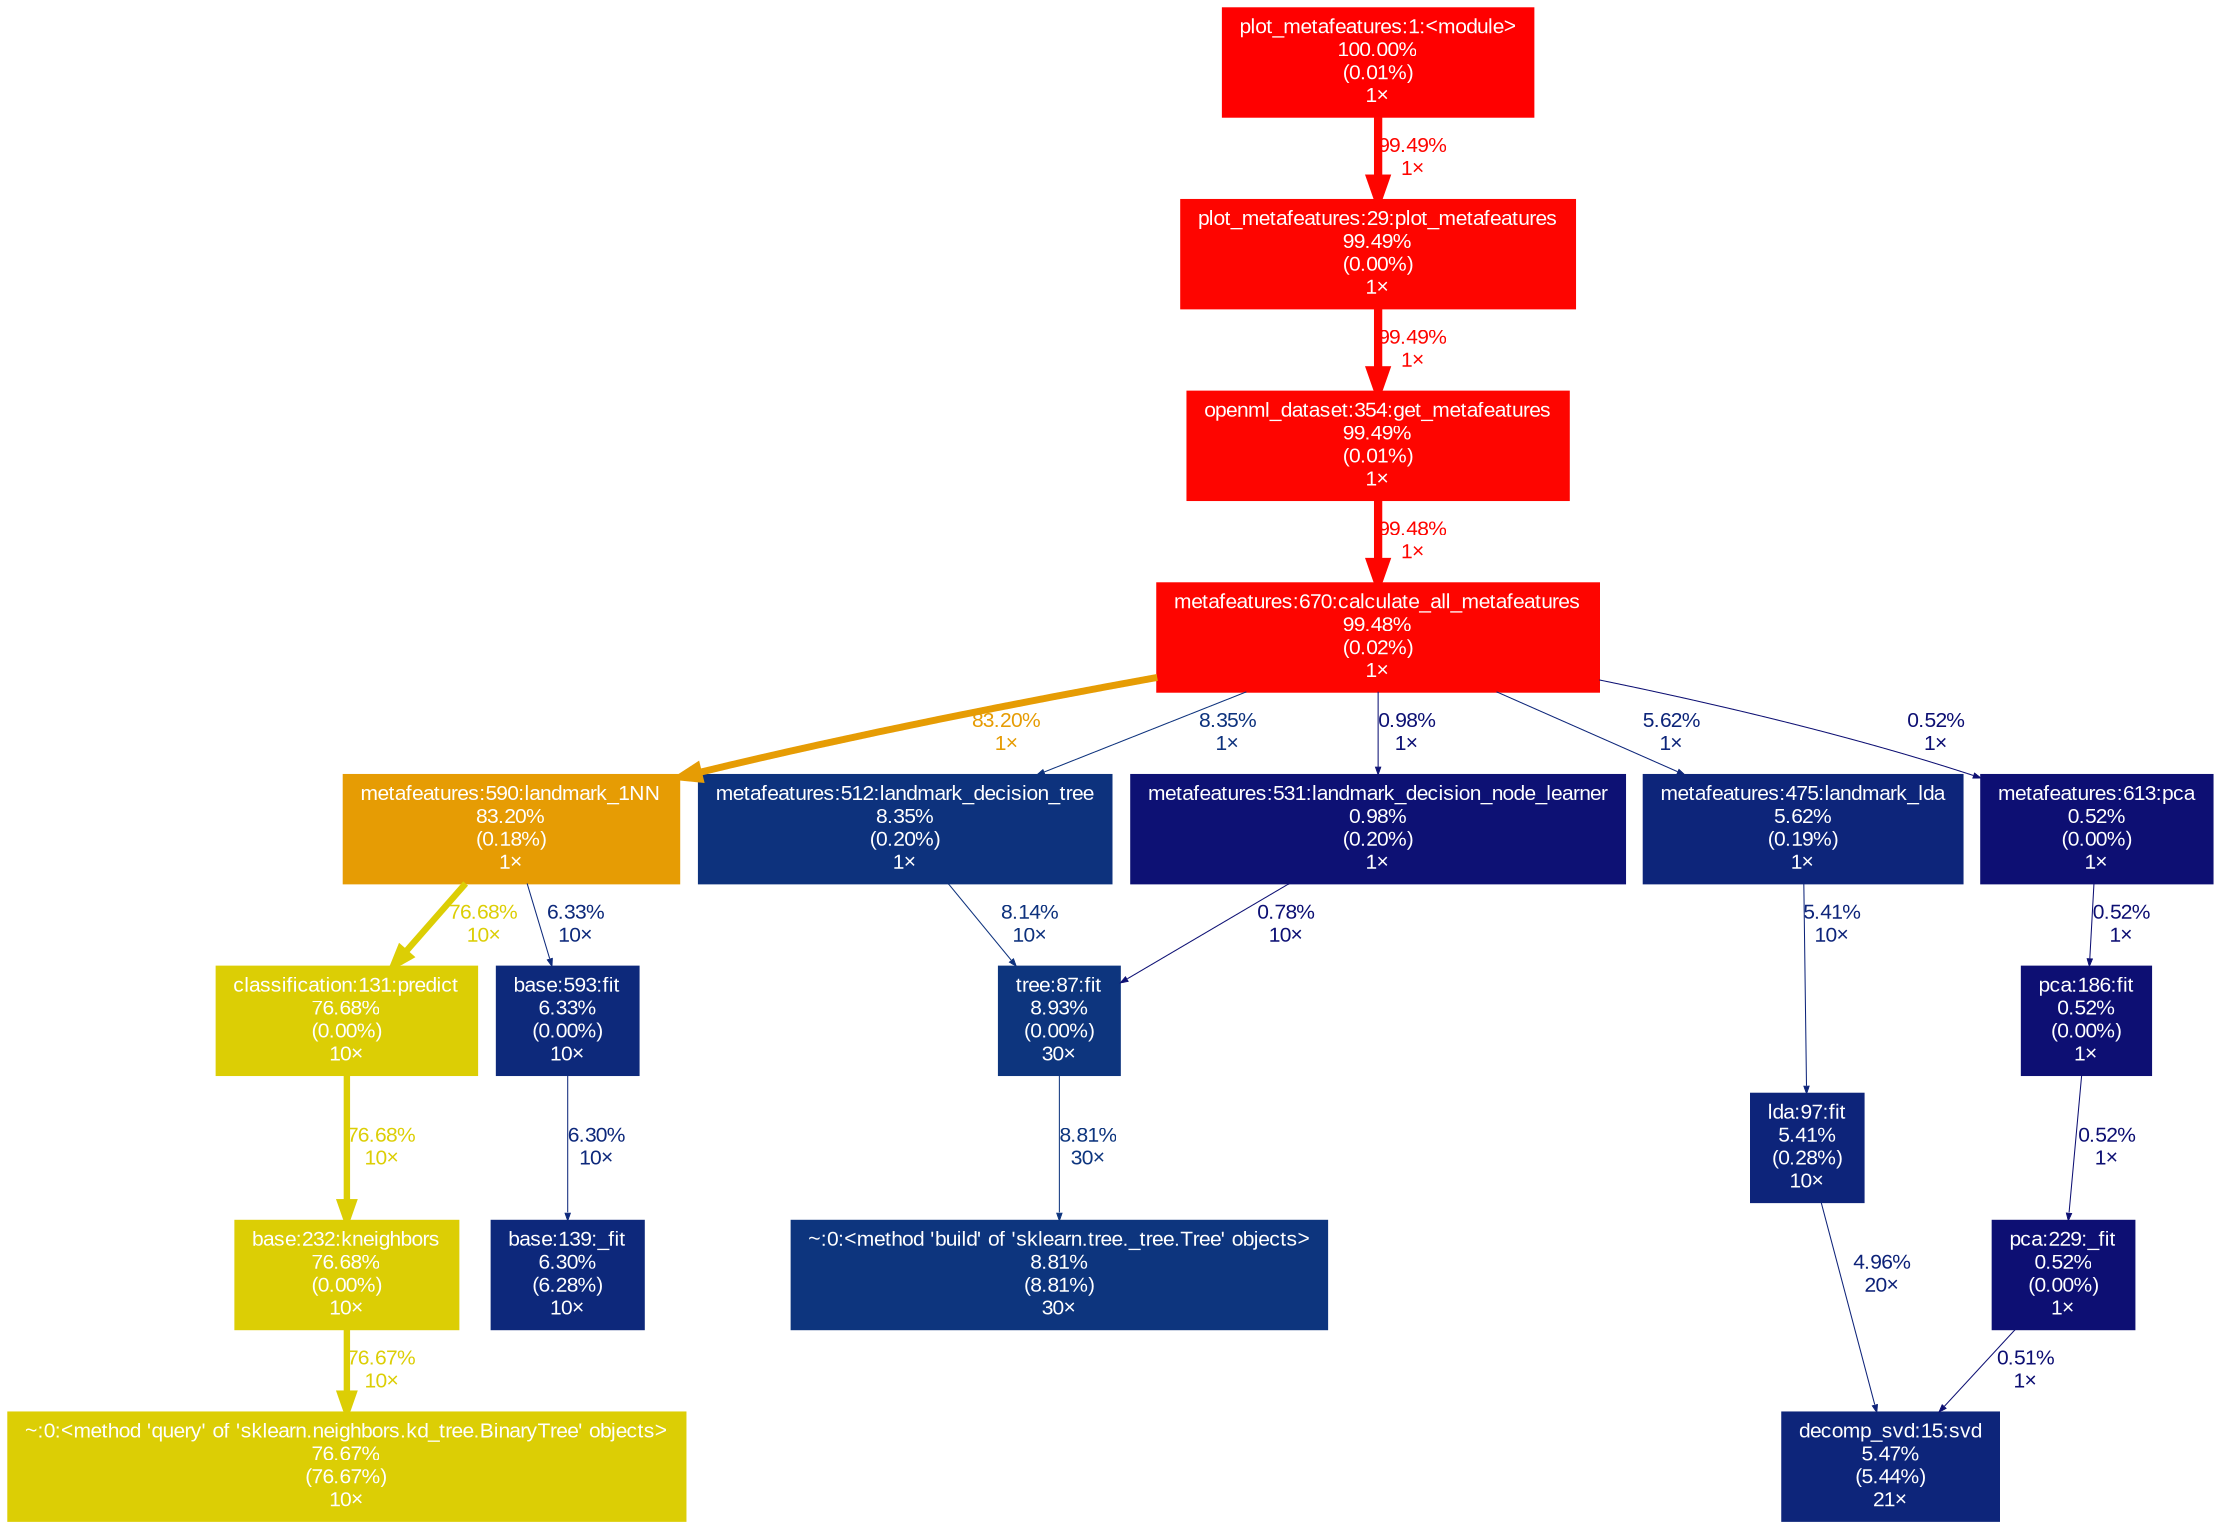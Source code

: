 digraph {
	graph [ranksep=0.25, fontname=Arial, nodesep=0.125];
	node [fontname=Arial, style=filled, height=0, width=0, shape=box, fontcolor=white];
	edge [fontname=Arial];
	31 [color="#fe0500", fontcolor="#ffffff", fontsize="10.00", label="metafeatures:670:calculate_all_metafeatures\n99.48%\n(0.02%)\n1×"];
	31 -> 1024 [color="#0d327d", label="8.35%\n1×", arrowsize="0.35", fontsize="10.00", fontcolor="#0d327d", labeldistance="0.50", penwidth="0.50"];
	31 -> 470 [color="#e69c04", label="83.20%\n1×", arrowsize="0.91", fontsize="10.00", fontcolor="#e69c04", labeldistance="3.33", penwidth="3.33"];
	31 -> 359 [color="#0d0f73", label="0.52%\n1×", arrowsize="0.35", fontsize="10.00", fontcolor="#0d0f73", labeldistance="0.50", penwidth="0.50"];
	31 -> 104 [color="#0d257a", label="5.62%\n1×", arrowsize="0.35", fontsize="10.00", fontcolor="#0d257a", labeldistance="0.50", penwidth="0.50"];
	31 -> 1023 [color="#0d1174", label="0.98%\n1×", arrowsize="0.35", fontsize="10.00", fontcolor="#0d1174", labeldistance="0.50", penwidth="0.50"];
	80 [color="#dcce05", fontcolor="#ffffff", fontsize="10.00", label="classification:131:predict\n76.68%\n(0.00%)\n10×"];
	80 -> 1314 [color="#dcce05", label="76.68%\n10×", arrowsize="0.88", fontsize="10.00", fontcolor="#dcce05", labeldistance="3.07", penwidth="3.07"];
	103 [color="#0d247a", fontcolor="#ffffff", fontsize="10.00", label="lda:97:fit\n5.41%\n(0.28%)\n10×"];
	103 -> 947 [color="#0d2279", label="4.96%\n20×", arrowsize="0.35", fontsize="10.00", fontcolor="#0d2279", labeldistance="0.50", penwidth="0.50"];
	104 [color="#0d257a", fontcolor="#ffffff", fontsize="10.00", label="metafeatures:475:landmark_lda\n5.62%\n(0.19%)\n1×"];
	104 -> 103 [color="#0d247a", label="5.41%\n10×", arrowsize="0.35", fontsize="10.00", fontcolor="#0d247a", labeldistance="0.50", penwidth="0.50"];
	122 [color="#0d357e", fontcolor="#ffffff", fontsize="10.00", label="tree:87:fit\n8.93%\n(0.00%)\n30×"];
	122 -> 1370 [color="#0d357e", label="8.81%\n30×", arrowsize="0.35", fontsize="10.00", fontcolor="#0d357e", labeldistance="0.50", penwidth="0.50"];
	281 [color="#fe0500", fontcolor="#ffffff", fontsize="10.00", label="plot_metafeatures:29:plot_metafeatures\n99.49%\n(0.00%)\n1×"];
	281 -> 1754 [color="#fe0500", label="99.49%\n1×", arrowsize="1.00", fontsize="10.00", fontcolor="#fe0500", labeldistance="3.98", penwidth="3.98"];
	359 [color="#0d0f73", fontcolor="#ffffff", fontsize="10.00", label="metafeatures:613:pca\n0.52%\n(0.00%)\n1×"];
	359 -> 903 [color="#0d0f73", label="0.52%\n1×", arrowsize="0.35", fontsize="10.00", fontcolor="#0d0f73", labeldistance="0.50", penwidth="0.50"];
	470 [color="#e69c04", fontcolor="#ffffff", fontsize="10.00", label="metafeatures:590:landmark_1NN\n83.20%\n(0.18%)\n1×"];
	470 -> 80 [color="#dcce05", label="76.68%\n10×", arrowsize="0.88", fontsize="10.00", fontcolor="#dcce05", labeldistance="3.07", penwidth="3.07"];
	470 -> 855 [color="#0d297b", label="6.33%\n10×", arrowsize="0.35", fontsize="10.00", fontcolor="#0d297b", labeldistance="0.50", penwidth="0.50"];
	756 [color="#0d0f73", fontcolor="#ffffff", fontsize="10.00", label="pca:229:_fit\n0.52%\n(0.00%)\n1×"];
	756 -> 947 [color="#0d0f73", label="0.51%\n1×", arrowsize="0.35", fontsize="10.00", fontcolor="#0d0f73", labeldistance="0.50", penwidth="0.50"];
	813 [color="#0d287b", fontcolor="#ffffff", fontsize="10.00", label="base:139:_fit\n6.30%\n(6.28%)\n10×"];
	855 [color="#0d297b", fontcolor="#ffffff", fontsize="10.00", label="base:593:fit\n6.33%\n(0.00%)\n10×"];
	855 -> 813 [color="#0d287b", label="6.30%\n10×", arrowsize="0.35", fontsize="10.00", fontcolor="#0d287b", labeldistance="0.50", penwidth="0.50"];
	903 [color="#0d0f73", fontcolor="#ffffff", fontsize="10.00", label="pca:186:fit\n0.52%\n(0.00%)\n1×"];
	903 -> 756 [color="#0d0f73", label="0.52%\n1×", arrowsize="0.35", fontsize="10.00", fontcolor="#0d0f73", labeldistance="0.50", penwidth="0.50"];
	947 [color="#0d257a", fontcolor="#ffffff", fontsize="10.00", label="decomp_svd:15:svd\n5.47%\n(5.44%)\n21×"];
	950 [color="#ff0000", fontcolor="#ffffff", fontsize="10.00", label="plot_metafeatures:1:<module>\n100.00%\n(0.01%)\n1×"];
	950 -> 281 [color="#fe0500", label="99.49%\n1×", arrowsize="1.00", fontsize="10.00", fontcolor="#fe0500", labeldistance="3.98", penwidth="3.98"];
	1023 [color="#0d1174", fontcolor="#ffffff", fontsize="10.00", label="metafeatures:531:landmark_decision_node_learner\n0.98%\n(0.20%)\n1×"];
	1023 -> 122 [color="#0d1074", label="0.78%\n10×", arrowsize="0.35", fontsize="10.00", fontcolor="#0d1074", labeldistance="0.50", penwidth="0.50"];
	1024 [color="#0d327d", fontcolor="#ffffff", fontsize="10.00", label="metafeatures:512:landmark_decision_tree\n8.35%\n(0.20%)\n1×"];
	1024 -> 122 [color="#0d317d", label="8.14%\n10×", arrowsize="0.35", fontsize="10.00", fontcolor="#0d317d", labeldistance="0.50", penwidth="0.50"];
	1314 [color="#dcce05", fontcolor="#ffffff", fontsize="10.00", label="base:232:kneighbors\n76.68%\n(0.00%)\n10×"];
	1314 -> 2387 [color="#dcce05", label="76.67%\n10×", arrowsize="0.88", fontsize="10.00", fontcolor="#dcce05", labeldistance="3.07", penwidth="3.07"];
	1370 [color="#0d357e", fontcolor="#ffffff", fontsize="10.00", label="~:0:<method 'build' of 'sklearn.tree._tree.Tree' objects>\n8.81%\n(8.81%)\n30×"];
	1754 [color="#fe0500", fontcolor="#ffffff", fontsize="10.00", label="openml_dataset:354:get_metafeatures\n99.49%\n(0.01%)\n1×"];
	1754 -> 31 [color="#fe0500", label="99.48%\n1×", arrowsize="1.00", fontsize="10.00", fontcolor="#fe0500", labeldistance="3.98", penwidth="3.98"];
	2387 [color="#dcce05", fontcolor="#ffffff", fontsize="10.00", label="~:0:<method 'query' of 'sklearn.neighbors.kd_tree.BinaryTree' objects>\n76.67%\n(76.67%)\n10×"];
}
